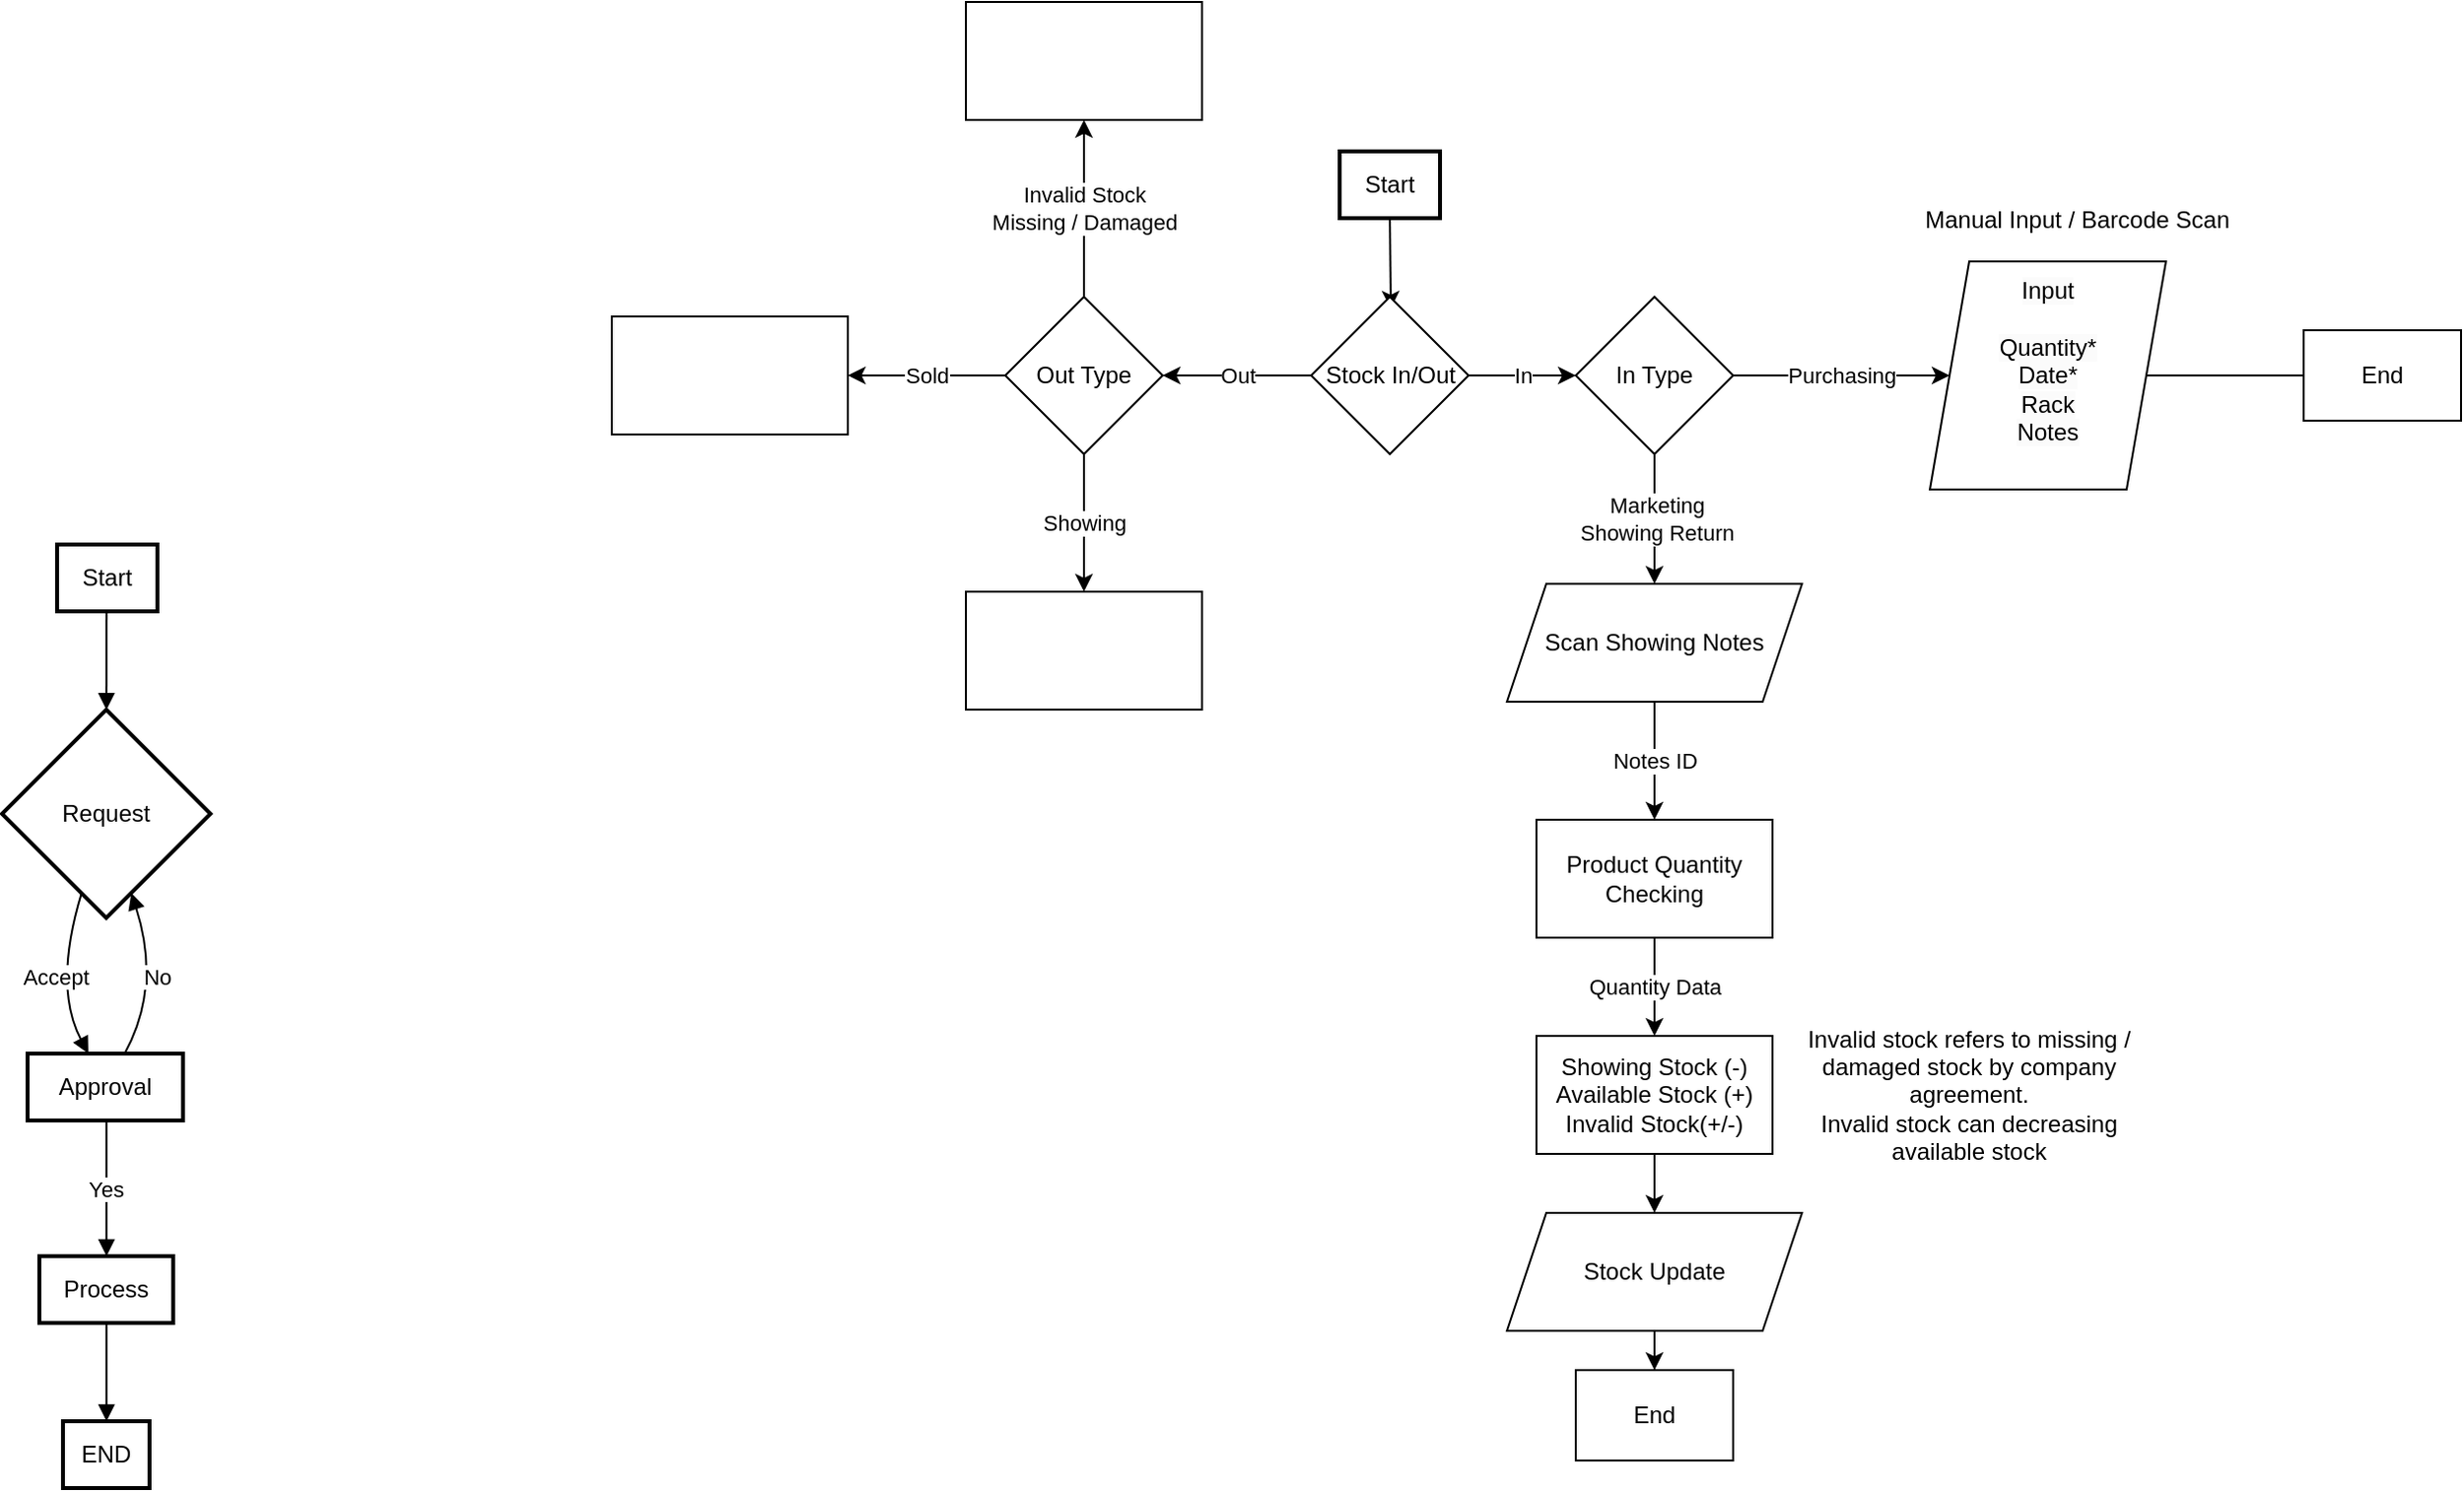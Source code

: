 <mxfile version="23.1.6" type="github">
  <diagram name="Page-1" id="Dgui2ewjFFd2ueu6BchI">
    <mxGraphModel dx="2537" dy="1968" grid="1" gridSize="10" guides="1" tooltips="1" connect="1" arrows="1" fold="1" page="1" pageScale="1" pageWidth="850" pageHeight="1100" math="0" shadow="0">
      <root>
        <mxCell id="0" />
        <mxCell id="1" parent="0" />
        <mxCell id="2" value="Start" style="whiteSpace=wrap;strokeWidth=2;" parent="1" vertex="1">
          <mxGeometry x="-332" y="130" width="51" height="34" as="geometry" />
        </mxCell>
        <mxCell id="3" value="Request" style="rhombus;strokeWidth=2;whiteSpace=wrap;" parent="1" vertex="1">
          <mxGeometry x="-360" y="214" width="106" height="106" as="geometry" />
        </mxCell>
        <mxCell id="4" value="Approval" style="whiteSpace=wrap;strokeWidth=2;" parent="1" vertex="1">
          <mxGeometry x="-347" y="389" width="79" height="34" as="geometry" />
        </mxCell>
        <mxCell id="5" value="Process" style="whiteSpace=wrap;strokeWidth=2;" parent="1" vertex="1">
          <mxGeometry x="-341" y="492" width="68" height="34" as="geometry" />
        </mxCell>
        <mxCell id="6" value="END" style="whiteSpace=wrap;strokeWidth=2;" parent="1" vertex="1">
          <mxGeometry x="-329" y="576" width="44" height="34" as="geometry" />
        </mxCell>
        <mxCell id="7" value="" style="curved=1;startArrow=none;endArrow=block;exitX=0.493;exitY=1;entryX=0.501;entryY=0;" parent="1" source="2" target="3" edge="1">
          <mxGeometry relative="1" as="geometry">
            <Array as="points" />
          </mxGeometry>
        </mxCell>
        <mxCell id="8" value="Accept" style="curved=1;startArrow=none;endArrow=block;exitX=0.344;exitY=1.002;entryX=0.393;entryY=0.007;" parent="1" source="3" target="4" edge="1">
          <mxGeometry relative="1" as="geometry">
            <Array as="points">
              <mxPoint x="-334" y="355" />
            </Array>
          </mxGeometry>
        </mxCell>
        <mxCell id="9" value="Yes" style="curved=1;startArrow=none;endArrow=block;exitX=0.508;exitY=1.007;entryX=0.502;entryY=0.007;" parent="1" source="4" target="5" edge="1">
          <mxGeometry relative="1" as="geometry">
            <Array as="points" />
          </mxGeometry>
        </mxCell>
        <mxCell id="10" value="No" style="curved=1;startArrow=none;endArrow=block;exitX=0.623;exitY=0.007;entryX=0.659;entryY=1.002;" parent="1" source="4" target="3" edge="1">
          <mxGeometry relative="1" as="geometry">
            <Array as="points">
              <mxPoint x="-279" y="355" />
            </Array>
          </mxGeometry>
        </mxCell>
        <mxCell id="11" value="" style="curved=1;startArrow=none;endArrow=block;exitX=0.502;exitY=1.007;entryX=0.503;entryY=0.007;" parent="1" source="5" target="6" edge="1">
          <mxGeometry relative="1" as="geometry">
            <Array as="points" />
          </mxGeometry>
        </mxCell>
        <mxCell id="I8S5nlit5bZTagVKDZSx-11" value="Start" style="whiteSpace=wrap;strokeWidth=2;" vertex="1" parent="1">
          <mxGeometry x="320" y="-70" width="51" height="34" as="geometry" />
        </mxCell>
        <mxCell id="I8S5nlit5bZTagVKDZSx-12" value="" style="endArrow=classic;html=1;rounded=0;exitX=0.5;exitY=1;exitDx=0;exitDy=0;" edge="1" parent="1" source="I8S5nlit5bZTagVKDZSx-11">
          <mxGeometry width="50" height="50" relative="1" as="geometry">
            <mxPoint x="320" y="80" as="sourcePoint" />
            <mxPoint x="346" y="10" as="targetPoint" />
          </mxGeometry>
        </mxCell>
        <mxCell id="I8S5nlit5bZTagVKDZSx-45" value="Out" style="edgeStyle=orthogonalEdgeStyle;rounded=0;orthogonalLoop=1;jettySize=auto;html=1;" edge="1" parent="1" source="I8S5nlit5bZTagVKDZSx-14" target="I8S5nlit5bZTagVKDZSx-44">
          <mxGeometry relative="1" as="geometry" />
        </mxCell>
        <mxCell id="I8S5nlit5bZTagVKDZSx-14" value="Stock In/Out" style="rhombus;whiteSpace=wrap;html=1;" vertex="1" parent="1">
          <mxGeometry x="305.5" y="4" width="80" height="80" as="geometry" />
        </mxCell>
        <mxCell id="I8S5nlit5bZTagVKDZSx-15" value="In" style="endArrow=classic;html=1;rounded=0;exitX=1;exitY=0.5;exitDx=0;exitDy=0;" edge="1" parent="1" source="I8S5nlit5bZTagVKDZSx-14">
          <mxGeometry width="50" height="50" relative="1" as="geometry">
            <mxPoint x="480" y="70" as="sourcePoint" />
            <mxPoint x="440" y="44" as="targetPoint" />
          </mxGeometry>
        </mxCell>
        <mxCell id="I8S5nlit5bZTagVKDZSx-21" value="Marketing &lt;br&gt;Showing Return" style="edgeStyle=orthogonalEdgeStyle;rounded=0;orthogonalLoop=1;jettySize=auto;html=1;" edge="1" parent="1" source="I8S5nlit5bZTagVKDZSx-17">
          <mxGeometry relative="1" as="geometry">
            <mxPoint x="480" y="150" as="targetPoint" />
          </mxGeometry>
        </mxCell>
        <mxCell id="I8S5nlit5bZTagVKDZSx-23" value="Purchasing" style="edgeStyle=orthogonalEdgeStyle;rounded=0;orthogonalLoop=1;jettySize=auto;html=1;entryX=0;entryY=0.5;entryDx=0;entryDy=0;" edge="1" parent="1" source="I8S5nlit5bZTagVKDZSx-17" target="I8S5nlit5bZTagVKDZSx-52">
          <mxGeometry relative="1" as="geometry">
            <mxPoint x="630" y="44" as="targetPoint" />
          </mxGeometry>
        </mxCell>
        <mxCell id="I8S5nlit5bZTagVKDZSx-17" value="In Type" style="rhombus;whiteSpace=wrap;html=1;" vertex="1" parent="1">
          <mxGeometry x="440" y="4" width="80" height="80" as="geometry" />
        </mxCell>
        <mxCell id="I8S5nlit5bZTagVKDZSx-30" value="" style="edgeStyle=orthogonalEdgeStyle;rounded=0;orthogonalLoop=1;jettySize=auto;html=1;exitX=1;exitY=0.5;exitDx=0;exitDy=0;" edge="1" parent="1" source="I8S5nlit5bZTagVKDZSx-52">
          <mxGeometry relative="1" as="geometry">
            <mxPoint x="750" y="44" as="sourcePoint" />
            <mxPoint x="830" y="44.0" as="targetPoint" />
          </mxGeometry>
        </mxCell>
        <mxCell id="I8S5nlit5bZTagVKDZSx-31" value="End" style="rounded=0;whiteSpace=wrap;html=1;" vertex="1" parent="1">
          <mxGeometry x="810" y="21" width="80" height="46" as="geometry" />
        </mxCell>
        <mxCell id="I8S5nlit5bZTagVKDZSx-34" value="Notes ID" style="edgeStyle=orthogonalEdgeStyle;rounded=0;orthogonalLoop=1;jettySize=auto;html=1;" edge="1" parent="1" source="I8S5nlit5bZTagVKDZSx-32" target="I8S5nlit5bZTagVKDZSx-33">
          <mxGeometry relative="1" as="geometry" />
        </mxCell>
        <mxCell id="I8S5nlit5bZTagVKDZSx-32" value="Scan Showing Notes" style="shape=parallelogram;perimeter=parallelogramPerimeter;whiteSpace=wrap;html=1;fixedSize=1;" vertex="1" parent="1">
          <mxGeometry x="405" y="150" width="150" height="60" as="geometry" />
        </mxCell>
        <mxCell id="I8S5nlit5bZTagVKDZSx-37" value="Quantity Data" style="edgeStyle=orthogonalEdgeStyle;rounded=0;orthogonalLoop=1;jettySize=auto;html=1;" edge="1" parent="1" source="I8S5nlit5bZTagVKDZSx-33" target="I8S5nlit5bZTagVKDZSx-36">
          <mxGeometry relative="1" as="geometry" />
        </mxCell>
        <mxCell id="I8S5nlit5bZTagVKDZSx-33" value="Product Quantity Checking" style="whiteSpace=wrap;html=1;" vertex="1" parent="1">
          <mxGeometry x="420" y="270" width="120" height="60" as="geometry" />
        </mxCell>
        <mxCell id="I8S5nlit5bZTagVKDZSx-41" value="" style="edgeStyle=orthogonalEdgeStyle;rounded=0;orthogonalLoop=1;jettySize=auto;html=1;" edge="1" parent="1" source="I8S5nlit5bZTagVKDZSx-36" target="I8S5nlit5bZTagVKDZSx-40">
          <mxGeometry relative="1" as="geometry" />
        </mxCell>
        <mxCell id="I8S5nlit5bZTagVKDZSx-36" value="Showing Stock (-)&lt;br&gt;Available Stock (+)&lt;br&gt;Invalid Stock(+/-)" style="whiteSpace=wrap;html=1;" vertex="1" parent="1">
          <mxGeometry x="420" y="380" width="120" height="60" as="geometry" />
        </mxCell>
        <mxCell id="I8S5nlit5bZTagVKDZSx-43" value="" style="edgeStyle=orthogonalEdgeStyle;rounded=0;orthogonalLoop=1;jettySize=auto;html=1;" edge="1" parent="1" source="I8S5nlit5bZTagVKDZSx-40" target="I8S5nlit5bZTagVKDZSx-42">
          <mxGeometry relative="1" as="geometry" />
        </mxCell>
        <mxCell id="I8S5nlit5bZTagVKDZSx-40" value="Stock Update" style="shape=parallelogram;perimeter=parallelogramPerimeter;whiteSpace=wrap;html=1;fixedSize=1;" vertex="1" parent="1">
          <mxGeometry x="405" y="470" width="150" height="60" as="geometry" />
        </mxCell>
        <mxCell id="I8S5nlit5bZTagVKDZSx-42" value="End" style="rounded=0;whiteSpace=wrap;html=1;" vertex="1" parent="1">
          <mxGeometry x="440" y="550" width="80" height="46" as="geometry" />
        </mxCell>
        <mxCell id="I8S5nlit5bZTagVKDZSx-47" value="Showing" style="edgeStyle=orthogonalEdgeStyle;rounded=0;orthogonalLoop=1;jettySize=auto;html=1;" edge="1" parent="1" source="I8S5nlit5bZTagVKDZSx-44" target="I8S5nlit5bZTagVKDZSx-46">
          <mxGeometry relative="1" as="geometry" />
        </mxCell>
        <mxCell id="I8S5nlit5bZTagVKDZSx-49" value="Sold" style="edgeStyle=orthogonalEdgeStyle;rounded=0;orthogonalLoop=1;jettySize=auto;html=1;" edge="1" parent="1" source="I8S5nlit5bZTagVKDZSx-44" target="I8S5nlit5bZTagVKDZSx-48">
          <mxGeometry relative="1" as="geometry" />
        </mxCell>
        <mxCell id="I8S5nlit5bZTagVKDZSx-51" value="Invalid Stock&lt;br&gt;Missing / Damaged" style="edgeStyle=orthogonalEdgeStyle;rounded=0;orthogonalLoop=1;jettySize=auto;html=1;" edge="1" parent="1" source="I8S5nlit5bZTagVKDZSx-44" target="I8S5nlit5bZTagVKDZSx-50">
          <mxGeometry relative="1" as="geometry" />
        </mxCell>
        <mxCell id="I8S5nlit5bZTagVKDZSx-44" value="Out Type" style="rhombus;whiteSpace=wrap;html=1;" vertex="1" parent="1">
          <mxGeometry x="150" y="4" width="80" height="80" as="geometry" />
        </mxCell>
        <mxCell id="I8S5nlit5bZTagVKDZSx-46" value="" style="rounded=0;whiteSpace=wrap;html=1;" vertex="1" parent="1">
          <mxGeometry x="130" y="154" width="120" height="60" as="geometry" />
        </mxCell>
        <mxCell id="I8S5nlit5bZTagVKDZSx-48" value="" style="whiteSpace=wrap;html=1;" vertex="1" parent="1">
          <mxGeometry x="-50" y="14" width="120" height="60" as="geometry" />
        </mxCell>
        <mxCell id="I8S5nlit5bZTagVKDZSx-50" value="" style="whiteSpace=wrap;html=1;" vertex="1" parent="1">
          <mxGeometry x="130" y="-146" width="120" height="60" as="geometry" />
        </mxCell>
        <mxCell id="I8S5nlit5bZTagVKDZSx-52" value="&#xa;&lt;span style=&quot;color: rgb(0, 0, 0); font-family: Helvetica; font-size: 12px; font-style: normal; font-variant-ligatures: normal; font-variant-caps: normal; font-weight: 400; letter-spacing: normal; orphans: 2; text-align: center; text-indent: 0px; text-transform: none; widows: 2; word-spacing: 0px; -webkit-text-stroke-width: 0px; background-color: rgb(251, 251, 251); text-decoration-thickness: initial; text-decoration-style: initial; text-decoration-color: initial; float: none; display: inline !important;&quot;&gt;Input&lt;/span&gt;&lt;br style=&quot;border-color: var(--border-color); color: rgb(0, 0, 0); font-family: Helvetica; font-size: 12px; font-style: normal; font-variant-ligatures: normal; font-variant-caps: normal; font-weight: 400; letter-spacing: normal; orphans: 2; text-align: center; text-indent: 0px; text-transform: none; widows: 2; word-spacing: 0px; -webkit-text-stroke-width: 0px; background-color: rgb(251, 251, 251); text-decoration-thickness: initial; text-decoration-style: initial; text-decoration-color: initial;&quot;&gt;&lt;br style=&quot;border-color: var(--border-color); color: rgb(0, 0, 0); font-family: Helvetica; font-size: 12px; font-style: normal; font-variant-ligatures: normal; font-variant-caps: normal; font-weight: 400; letter-spacing: normal; orphans: 2; text-align: center; text-indent: 0px; text-transform: none; widows: 2; word-spacing: 0px; -webkit-text-stroke-width: 0px; background-color: rgb(251, 251, 251); text-decoration-thickness: initial; text-decoration-style: initial; text-decoration-color: initial;&quot;&gt;&lt;span style=&quot;color: rgb(0, 0, 0); font-family: Helvetica; font-size: 12px; font-style: normal; font-variant-ligatures: normal; font-variant-caps: normal; font-weight: 400; letter-spacing: normal; orphans: 2; text-align: center; text-indent: 0px; text-transform: none; widows: 2; word-spacing: 0px; -webkit-text-stroke-width: 0px; background-color: rgb(251, 251, 251); text-decoration-thickness: initial; text-decoration-style: initial; text-decoration-color: initial; float: none; display: inline !important;&quot;&gt;Quantity*&lt;/span&gt;&lt;br style=&quot;border-color: var(--border-color); color: rgb(0, 0, 0); font-family: Helvetica; font-size: 12px; font-style: normal; font-variant-ligatures: normal; font-variant-caps: normal; font-weight: 400; letter-spacing: normal; orphans: 2; text-align: center; text-indent: 0px; text-transform: none; widows: 2; word-spacing: 0px; -webkit-text-stroke-width: 0px; background-color: rgb(251, 251, 251); text-decoration-thickness: initial; text-decoration-style: initial; text-decoration-color: initial;&quot;&gt;&lt;span style=&quot;color: rgb(0, 0, 0); font-family: Helvetica; font-size: 12px; font-style: normal; font-variant-ligatures: normal; font-variant-caps: normal; font-weight: 400; letter-spacing: normal; orphans: 2; text-align: center; text-indent: 0px; text-transform: none; widows: 2; word-spacing: 0px; -webkit-text-stroke-width: 0px; background-color: rgb(251, 251, 251); text-decoration-thickness: initial; text-decoration-style: initial; text-decoration-color: initial; float: none; display: inline !important;&quot;&gt;Date*&lt;/span&gt;&lt;br style=&quot;border-color: var(--border-color); color: rgb(0, 0, 0); font-family: Helvetica; font-size: 12px; font-style: normal; font-variant-ligatures: normal; font-variant-caps: normal; font-weight: 400; letter-spacing: normal; orphans: 2; text-align: center; text-indent: 0px; text-transform: none; widows: 2; word-spacing: 0px; -webkit-text-stroke-width: 0px; background-color: rgb(251, 251, 251); text-decoration-thickness: initial; text-decoration-style: initial; text-decoration-color: initial;&quot;&gt;&lt;span style=&quot;color: rgb(0, 0, 0); font-family: Helvetica; font-size: 12px; font-style: normal; font-variant-ligatures: normal; font-variant-caps: normal; font-weight: 400; letter-spacing: normal; orphans: 2; text-align: center; text-indent: 0px; text-transform: none; widows: 2; word-spacing: 0px; -webkit-text-stroke-width: 0px; background-color: rgb(251, 251, 251); text-decoration-thickness: initial; text-decoration-style: initial; text-decoration-color: initial; float: none; display: inline !important;&quot;&gt;Rack&lt;/span&gt;&lt;br style=&quot;border-color: var(--border-color); color: rgb(0, 0, 0); font-family: Helvetica; font-size: 12px; font-style: normal; font-variant-ligatures: normal; font-variant-caps: normal; font-weight: 400; letter-spacing: normal; orphans: 2; text-align: center; text-indent: 0px; text-transform: none; widows: 2; word-spacing: 0px; -webkit-text-stroke-width: 0px; background-color: rgb(251, 251, 251); text-decoration-thickness: initial; text-decoration-style: initial; text-decoration-color: initial;&quot;&gt;&lt;span style=&quot;color: rgb(0, 0, 0); font-family: Helvetica; font-size: 12px; font-style: normal; font-variant-ligatures: normal; font-variant-caps: normal; font-weight: 400; letter-spacing: normal; orphans: 2; text-align: center; text-indent: 0px; text-transform: none; widows: 2; word-spacing: 0px; -webkit-text-stroke-width: 0px; background-color: rgb(251, 251, 251); text-decoration-thickness: initial; text-decoration-style: initial; text-decoration-color: initial; float: none; display: inline !important;&quot;&gt;Notes&lt;/span&gt;&#xa;&#xa;" style="shape=parallelogram;perimeter=parallelogramPerimeter;whiteSpace=wrap;html=1;fixedSize=1;" vertex="1" parent="1">
          <mxGeometry x="620" y="-14" width="120" height="116" as="geometry" />
        </mxCell>
        <mxCell id="I8S5nlit5bZTagVKDZSx-53" value="Manual Input / Barcode Scan" style="text;html=1;align=center;verticalAlign=middle;whiteSpace=wrap;rounded=0;" vertex="1" parent="1">
          <mxGeometry x="610" y="-50" width="170" height="30" as="geometry" />
        </mxCell>
        <mxCell id="I8S5nlit5bZTagVKDZSx-54" value="Invalid stock refers to missing / damaged stock by company agreement.&lt;br&gt;Invalid stock can decreasing available stock" style="text;html=1;align=center;verticalAlign=middle;whiteSpace=wrap;rounded=0;" vertex="1" parent="1">
          <mxGeometry x="555" y="356.5" width="170" height="107" as="geometry" />
        </mxCell>
      </root>
    </mxGraphModel>
  </diagram>
</mxfile>
